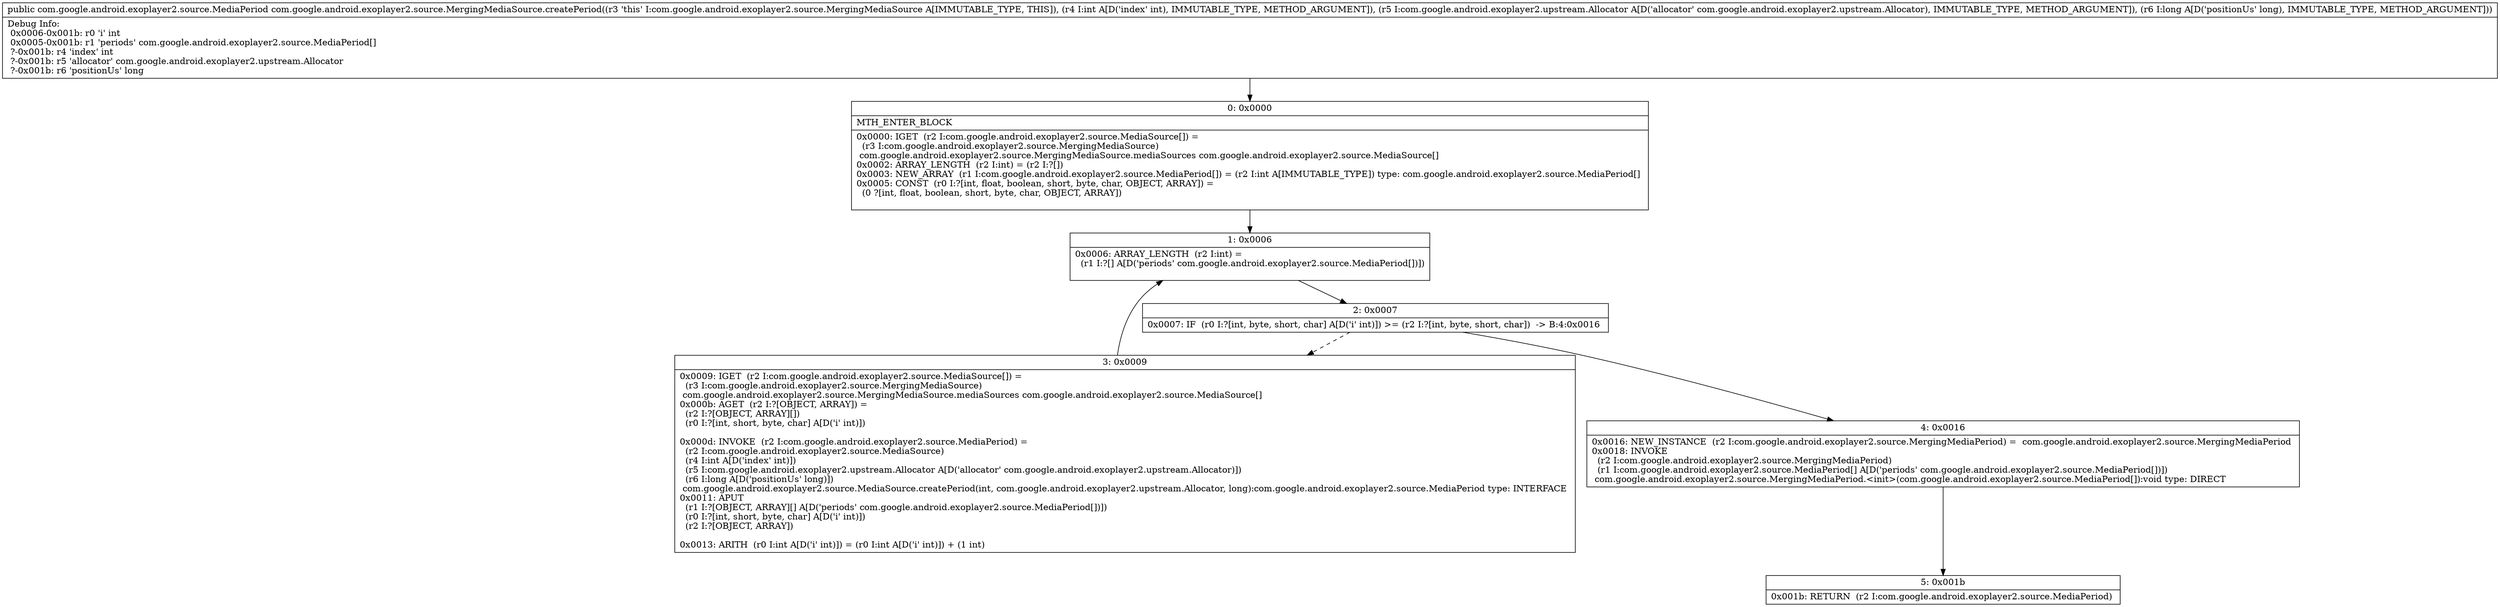 digraph "CFG forcom.google.android.exoplayer2.source.MergingMediaSource.createPeriod(ILcom\/google\/android\/exoplayer2\/upstream\/Allocator;J)Lcom\/google\/android\/exoplayer2\/source\/MediaPeriod;" {
Node_0 [shape=record,label="{0\:\ 0x0000|MTH_ENTER_BLOCK\l|0x0000: IGET  (r2 I:com.google.android.exoplayer2.source.MediaSource[]) = \l  (r3 I:com.google.android.exoplayer2.source.MergingMediaSource)\l com.google.android.exoplayer2.source.MergingMediaSource.mediaSources com.google.android.exoplayer2.source.MediaSource[] \l0x0002: ARRAY_LENGTH  (r2 I:int) = (r2 I:?[]) \l0x0003: NEW_ARRAY  (r1 I:com.google.android.exoplayer2.source.MediaPeriod[]) = (r2 I:int A[IMMUTABLE_TYPE]) type: com.google.android.exoplayer2.source.MediaPeriod[] \l0x0005: CONST  (r0 I:?[int, float, boolean, short, byte, char, OBJECT, ARRAY]) = \l  (0 ?[int, float, boolean, short, byte, char, OBJECT, ARRAY])\l \l}"];
Node_1 [shape=record,label="{1\:\ 0x0006|0x0006: ARRAY_LENGTH  (r2 I:int) = \l  (r1 I:?[] A[D('periods' com.google.android.exoplayer2.source.MediaPeriod[])])\l \l}"];
Node_2 [shape=record,label="{2\:\ 0x0007|0x0007: IF  (r0 I:?[int, byte, short, char] A[D('i' int)]) \>= (r2 I:?[int, byte, short, char])  \-\> B:4:0x0016 \l}"];
Node_3 [shape=record,label="{3\:\ 0x0009|0x0009: IGET  (r2 I:com.google.android.exoplayer2.source.MediaSource[]) = \l  (r3 I:com.google.android.exoplayer2.source.MergingMediaSource)\l com.google.android.exoplayer2.source.MergingMediaSource.mediaSources com.google.android.exoplayer2.source.MediaSource[] \l0x000b: AGET  (r2 I:?[OBJECT, ARRAY]) = \l  (r2 I:?[OBJECT, ARRAY][])\l  (r0 I:?[int, short, byte, char] A[D('i' int)])\l \l0x000d: INVOKE  (r2 I:com.google.android.exoplayer2.source.MediaPeriod) = \l  (r2 I:com.google.android.exoplayer2.source.MediaSource)\l  (r4 I:int A[D('index' int)])\l  (r5 I:com.google.android.exoplayer2.upstream.Allocator A[D('allocator' com.google.android.exoplayer2.upstream.Allocator)])\l  (r6 I:long A[D('positionUs' long)])\l com.google.android.exoplayer2.source.MediaSource.createPeriod(int, com.google.android.exoplayer2.upstream.Allocator, long):com.google.android.exoplayer2.source.MediaPeriod type: INTERFACE \l0x0011: APUT  \l  (r1 I:?[OBJECT, ARRAY][] A[D('periods' com.google.android.exoplayer2.source.MediaPeriod[])])\l  (r0 I:?[int, short, byte, char] A[D('i' int)])\l  (r2 I:?[OBJECT, ARRAY])\l \l0x0013: ARITH  (r0 I:int A[D('i' int)]) = (r0 I:int A[D('i' int)]) + (1 int) \l}"];
Node_4 [shape=record,label="{4\:\ 0x0016|0x0016: NEW_INSTANCE  (r2 I:com.google.android.exoplayer2.source.MergingMediaPeriod) =  com.google.android.exoplayer2.source.MergingMediaPeriod \l0x0018: INVOKE  \l  (r2 I:com.google.android.exoplayer2.source.MergingMediaPeriod)\l  (r1 I:com.google.android.exoplayer2.source.MediaPeriod[] A[D('periods' com.google.android.exoplayer2.source.MediaPeriod[])])\l com.google.android.exoplayer2.source.MergingMediaPeriod.\<init\>(com.google.android.exoplayer2.source.MediaPeriod[]):void type: DIRECT \l}"];
Node_5 [shape=record,label="{5\:\ 0x001b|0x001b: RETURN  (r2 I:com.google.android.exoplayer2.source.MediaPeriod) \l}"];
MethodNode[shape=record,label="{public com.google.android.exoplayer2.source.MediaPeriod com.google.android.exoplayer2.source.MergingMediaSource.createPeriod((r3 'this' I:com.google.android.exoplayer2.source.MergingMediaSource A[IMMUTABLE_TYPE, THIS]), (r4 I:int A[D('index' int), IMMUTABLE_TYPE, METHOD_ARGUMENT]), (r5 I:com.google.android.exoplayer2.upstream.Allocator A[D('allocator' com.google.android.exoplayer2.upstream.Allocator), IMMUTABLE_TYPE, METHOD_ARGUMENT]), (r6 I:long A[D('positionUs' long), IMMUTABLE_TYPE, METHOD_ARGUMENT]))  | Debug Info:\l  0x0006\-0x001b: r0 'i' int\l  0x0005\-0x001b: r1 'periods' com.google.android.exoplayer2.source.MediaPeriod[]\l  ?\-0x001b: r4 'index' int\l  ?\-0x001b: r5 'allocator' com.google.android.exoplayer2.upstream.Allocator\l  ?\-0x001b: r6 'positionUs' long\l}"];
MethodNode -> Node_0;
Node_0 -> Node_1;
Node_1 -> Node_2;
Node_2 -> Node_3[style=dashed];
Node_2 -> Node_4;
Node_3 -> Node_1;
Node_4 -> Node_5;
}

